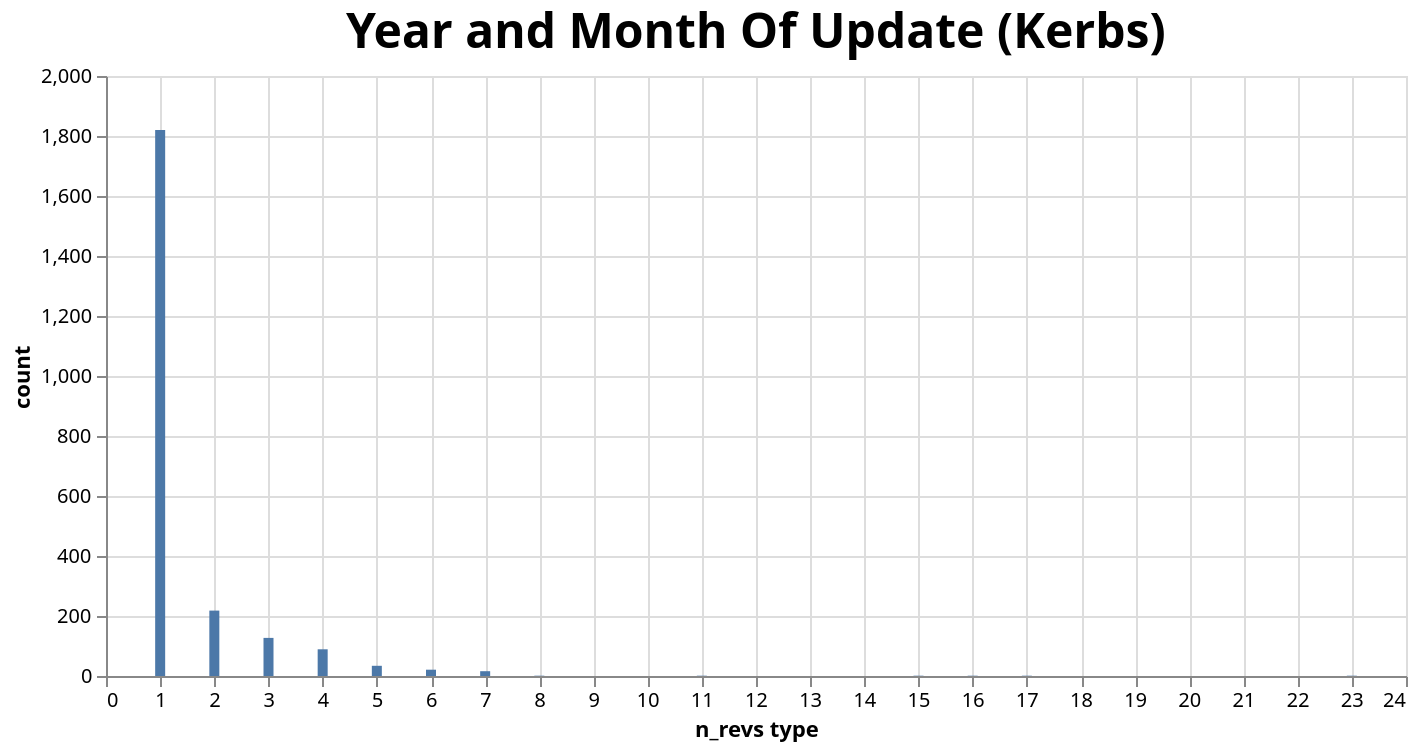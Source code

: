 {
  "config": {
    "view": {
      "continuousWidth": 300,
      "continuousHeight": 300
    },
    "title": {
      "fontSize": 24
    }
  },
  "data": {
    "name": "data-2f8a20c5a32e2e0b9d251f00b2a9e0c6"
  },
  "mark": {
    "type": "bar"
  },
  "encoding": {
    "tooltip": [
      {
        "field": "percent",
        "type": "nominal"
      }
    ],
    "x": {
      "field": "n_revs type",
      "sort": "-x",
      "type": "quantitative"
    },
    "y": {
      "field": "count",
      "type": "quantitative"
    }
  },
  "height": 300,
  "params": [
    {
      "name": "param_17",
      "select": {
        "type": "interval",
        "encodings": [
          "x",
          "y"
        ]
      },
      "bind": "scales"
    }
  ],
  "title": "Year and Month Of Update (Kerbs)",
  "width": 650,
  "$schema": "https://vega.github.io/schema/vega-lite/v5.json",
  "datasets": {
    "data-2f8a20c5a32e2e0b9d251f00b2a9e0c6": [
      {
        "n_revs type": 1,
        "count": 1820,
        "percent": "78.08%"
      },
      {
        "n_revs type": 2,
        "count": 218,
        "percent": "9.35%"
      },
      {
        "n_revs type": 3,
        "count": 127,
        "percent": "5.45%"
      },
      {
        "n_revs type": 4,
        "count": 89,
        "percent": "3.82%"
      },
      {
        "n_revs type": 5,
        "count": 34,
        "percent": "1.46%"
      },
      {
        "n_revs type": 6,
        "count": 21,
        "percent": "0.9%"
      },
      {
        "n_revs type": 7,
        "count": 16,
        "percent": "0.69%"
      },
      {
        "n_revs type": 8,
        "count": 1,
        "percent": "0.04%"
      },
      {
        "n_revs type": 11,
        "count": 1,
        "percent": "0.04%"
      },
      {
        "n_revs type": 16,
        "count": 1,
        "percent": "0.04%"
      },
      {
        "n_revs type": 23,
        "count": 1,
        "percent": "0.04%"
      },
      {
        "n_revs type": 17,
        "count": 1,
        "percent": "0.04%"
      },
      {
        "n_revs type": 15,
        "count": 1,
        "percent": "0.04%"
      }
    ]
  }
}